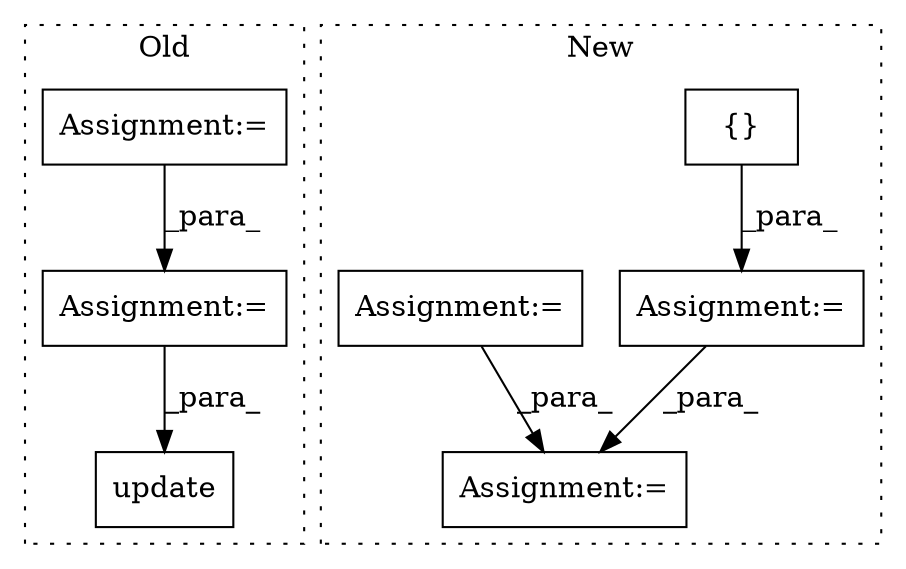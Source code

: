digraph G {
subgraph cluster0 {
1 [label="update" a="32" s="972,989" l="7,1" shape="box"];
6 [label="Assignment:=" a="7" s="227" l="8" shape="box"];
7 [label="Assignment:=" a="7" s="764" l="18" shape="box"];
label = "Old";
style="dotted";
}
subgraph cluster1 {
2 [label="{}" a="4" s="1238,1245" l="1,1" shape="box"];
3 [label="Assignment:=" a="7" s="1228" l="1" shape="box"];
4 [label="Assignment:=" a="7" s="1400,1479" l="57,2" shape="box"];
5 [label="Assignment:=" a="7" s="1282" l="1" shape="box"];
label = "New";
style="dotted";
}
2 -> 3 [label="_para_"];
3 -> 4 [label="_para_"];
5 -> 4 [label="_para_"];
6 -> 7 [label="_para_"];
7 -> 1 [label="_para_"];
}